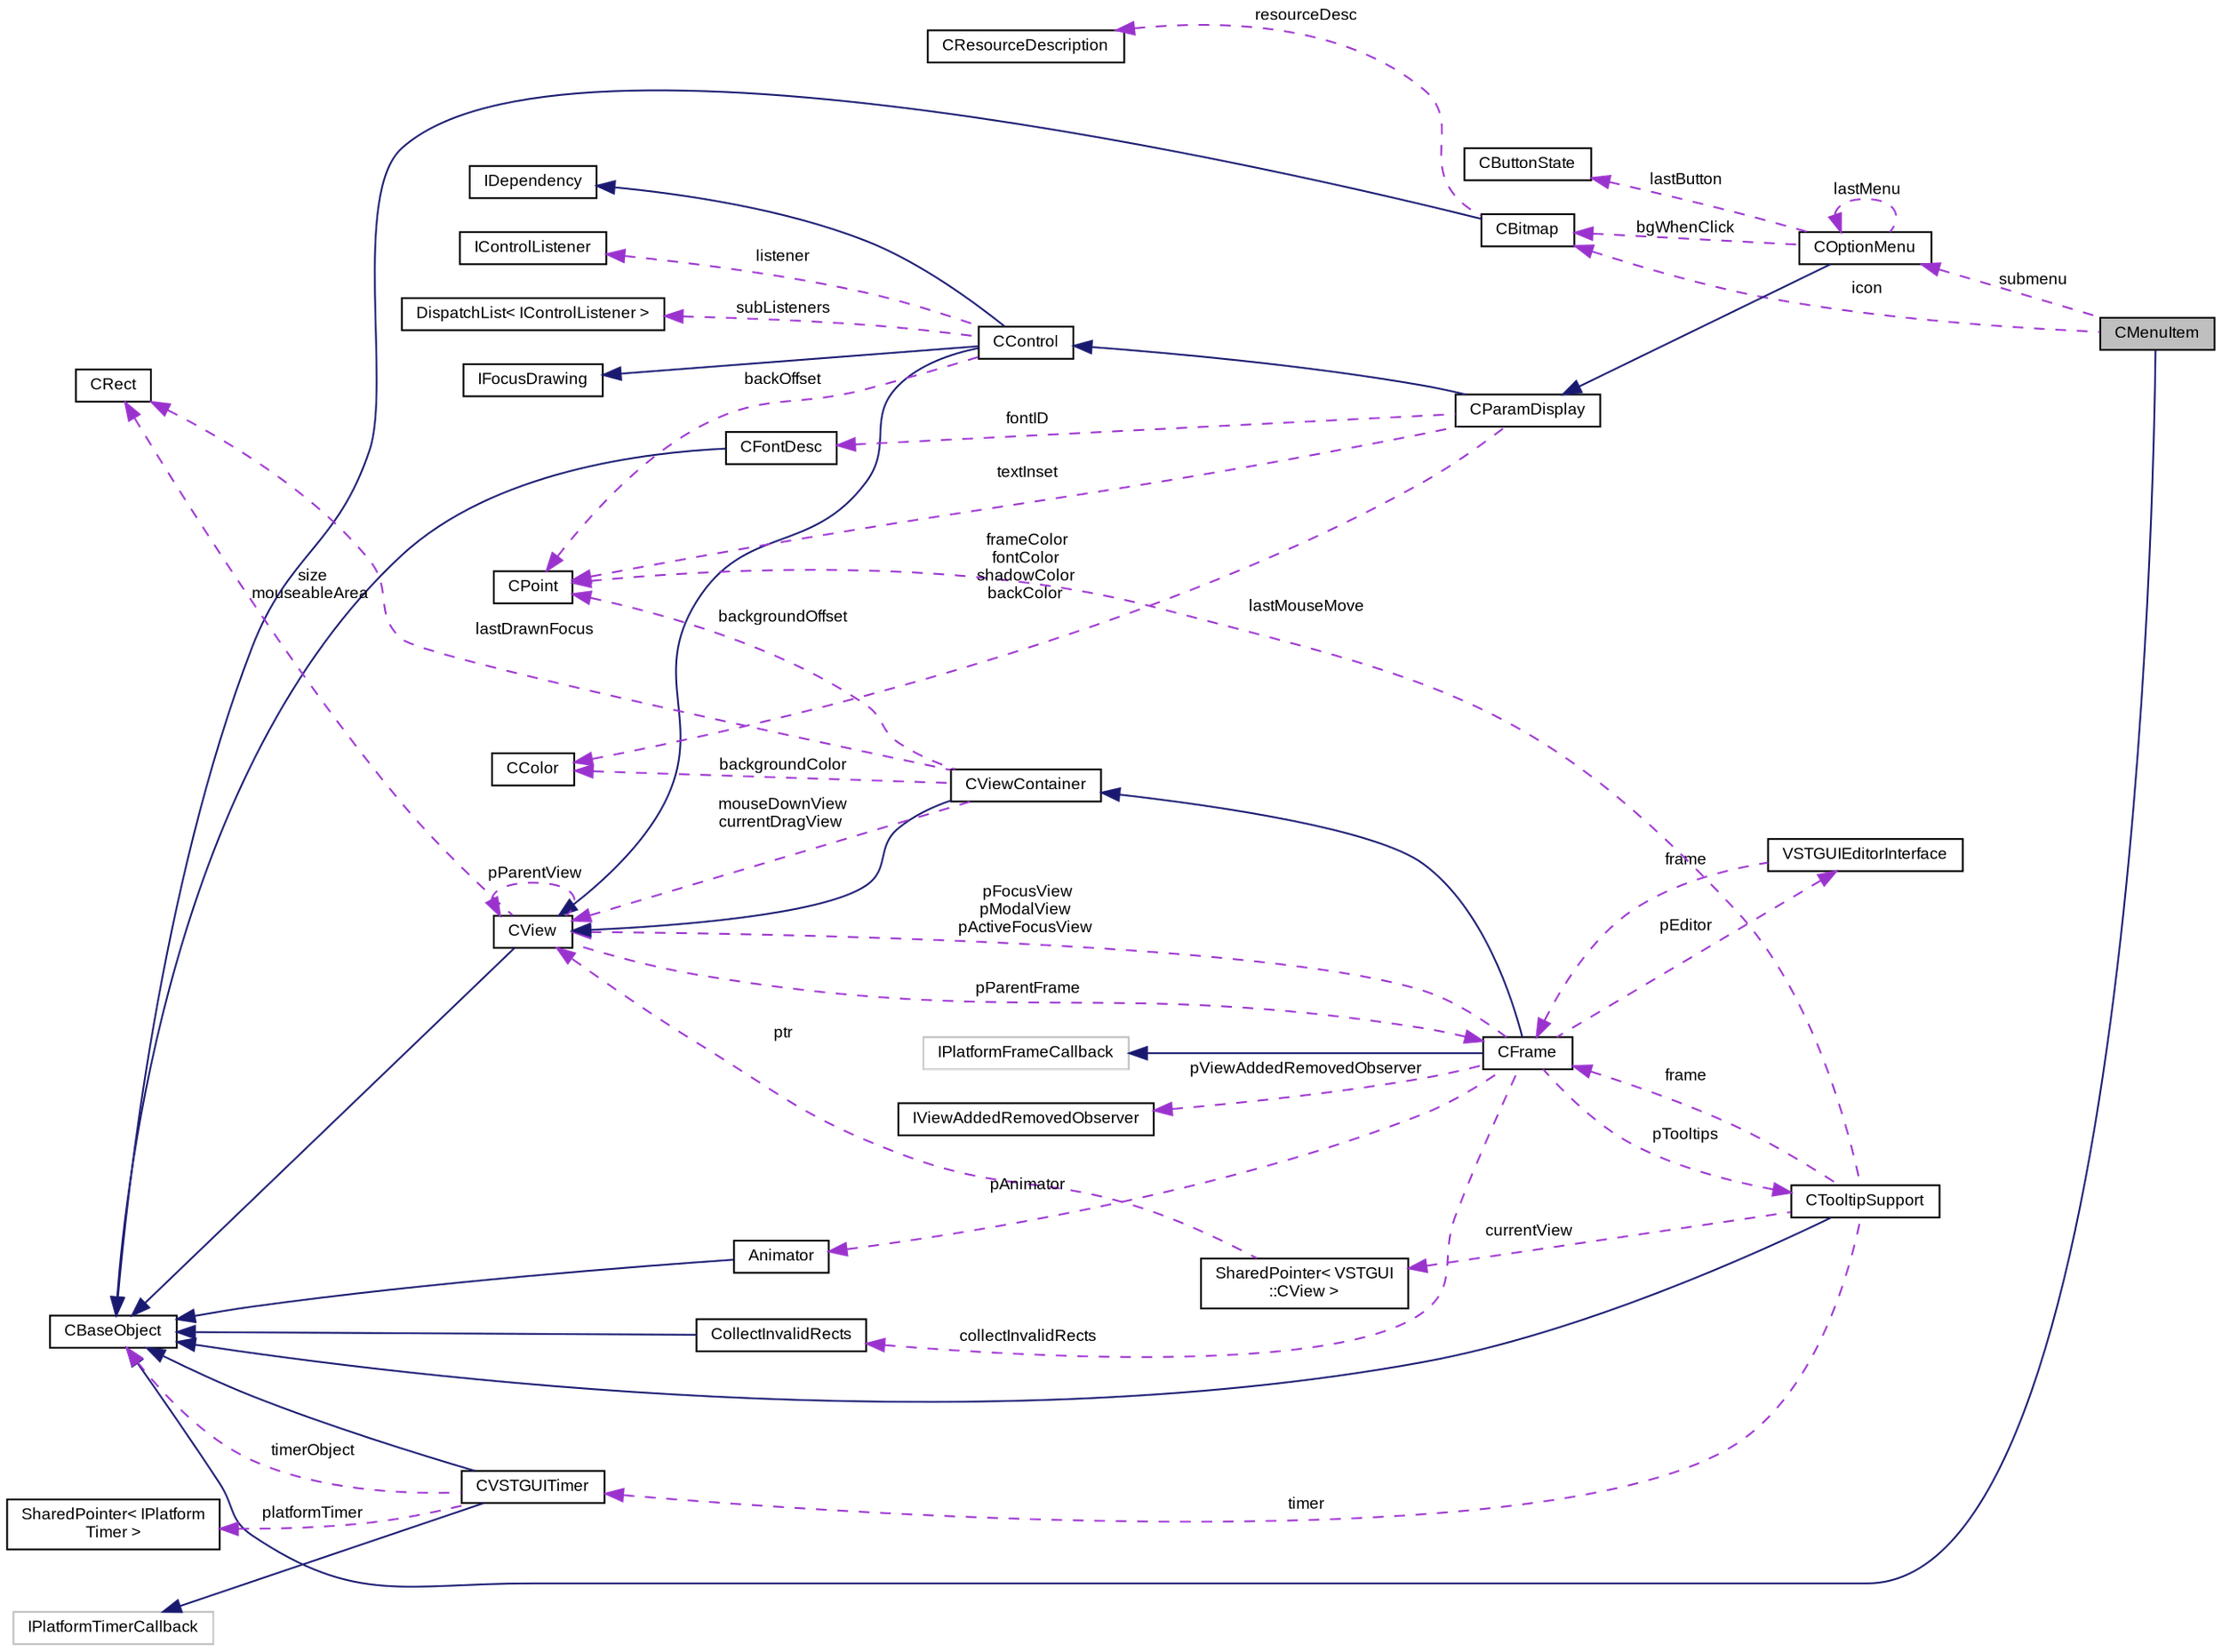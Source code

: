 digraph "CMenuItem"
{
  bgcolor="transparent";
  edge [fontname="Arial",fontsize="9",labelfontname="Arial",labelfontsize="9"];
  node [fontname="Arial",fontsize="9",shape=record];
  rankdir="LR";
  Node1 [label="CMenuItem",height=0.2,width=0.4,color="black", fillcolor="grey75", style="filled" fontcolor="black"];
  Node2 -> Node1 [dir="back",color="midnightblue",fontsize="9",style="solid",fontname="Arial"];
  Node2 [label="CBaseObject",height=0.2,width=0.4,color="black",URL="$class_v_s_t_g_u_i_1_1_c_base_object.html",tooltip="Base Object with reference counter. "];
  Node3 -> Node1 [dir="back",color="darkorchid3",fontsize="9",style="dashed",label=" icon" ,fontname="Arial"];
  Node3 [label="CBitmap",height=0.2,width=0.4,color="black",URL="$class_v_s_t_g_u_i_1_1_c_bitmap.html",tooltip="Encapsulates various platform depended kinds of bitmaps. "];
  Node2 -> Node3 [dir="back",color="midnightblue",fontsize="9",style="solid",fontname="Arial"];
  Node4 -> Node3 [dir="back",color="darkorchid3",fontsize="9",style="dashed",label=" resourceDesc" ,fontname="Arial"];
  Node4 [label="CResourceDescription",height=0.2,width=0.4,color="black",URL="$class_v_s_t_g_u_i_1_1_c_resource_description.html",tooltip="Describes a resource by name or by ID. "];
  Node5 -> Node1 [dir="back",color="darkorchid3",fontsize="9",style="dashed",label=" submenu" ,fontname="Arial"];
  Node5 [label="COptionMenu",height=0.2,width=0.4,color="black",URL="$class_v_s_t_g_u_i_1_1_c_option_menu.html",tooltip="a popup menu control "];
  Node6 -> Node5 [dir="back",color="midnightblue",fontsize="9",style="solid",fontname="Arial"];
  Node6 [label="CParamDisplay",height=0.2,width=0.4,color="black",URL="$class_v_s_t_g_u_i_1_1_c_param_display.html",tooltip="a parameter display "];
  Node7 -> Node6 [dir="back",color="midnightblue",fontsize="9",style="solid",fontname="Arial"];
  Node7 [label="CControl",height=0.2,width=0.4,color="black",URL="$class_v_s_t_g_u_i_1_1_c_control.html",tooltip="base class of all VSTGUI controls "];
  Node8 -> Node7 [dir="back",color="midnightblue",fontsize="9",style="solid",fontname="Arial"];
  Node8 [label="CView",height=0.2,width=0.4,color="black",URL="$class_v_s_t_g_u_i_1_1_c_view.html",tooltip="Base Class of all view objects. "];
  Node2 -> Node8 [dir="back",color="midnightblue",fontsize="9",style="solid",fontname="Arial"];
  Node9 -> Node8 [dir="back",color="darkorchid3",fontsize="9",style="dashed",label=" pParentFrame" ,fontname="Arial"];
  Node9 [label="CFrame",height=0.2,width=0.4,color="black",URL="$class_v_s_t_g_u_i_1_1_c_frame.html",tooltip="The CFrame is the parent container of all views. "];
  Node10 -> Node9 [dir="back",color="midnightblue",fontsize="9",style="solid",fontname="Arial"];
  Node10 [label="CViewContainer",height=0.2,width=0.4,color="black",URL="$class_v_s_t_g_u_i_1_1_c_view_container.html",tooltip="Container Class of CView objects. "];
  Node8 -> Node10 [dir="back",color="midnightblue",fontsize="9",style="solid",fontname="Arial"];
  Node8 -> Node10 [dir="back",color="darkorchid3",fontsize="9",style="dashed",label=" mouseDownView\ncurrentDragView" ,fontname="Arial"];
  Node11 -> Node10 [dir="back",color="darkorchid3",fontsize="9",style="dashed",label=" backgroundOffset" ,fontname="Arial"];
  Node11 [label="CPoint",height=0.2,width=0.4,color="black",URL="$struct_v_s_t_g_u_i_1_1_c_point.html",tooltip="Point structure. "];
  Node12 -> Node10 [dir="back",color="darkorchid3",fontsize="9",style="dashed",label=" backgroundColor" ,fontname="Arial"];
  Node12 [label="CColor",height=0.2,width=0.4,color="black",URL="$struct_v_s_t_g_u_i_1_1_c_color.html",tooltip="RGBA Color structure. "];
  Node13 -> Node10 [dir="back",color="darkorchid3",fontsize="9",style="dashed",label=" lastDrawnFocus" ,fontname="Arial"];
  Node13 [label="CRect",height=0.2,width=0.4,color="black",URL="$struct_v_s_t_g_u_i_1_1_c_rect.html",tooltip="Rect structure. "];
  Node14 -> Node9 [dir="back",color="midnightblue",fontsize="9",style="solid",fontname="Arial"];
  Node14 [label="IPlatformFrameCallback",height=0.2,width=0.4,color="grey75"];
  Node15 -> Node9 [dir="back",color="darkorchid3",fontsize="9",style="dashed",label=" pViewAddedRemovedObserver" ,fontname="Arial"];
  Node15 [label="IViewAddedRemovedObserver",height=0.2,width=0.4,color="black",URL="$class_v_s_t_g_u_i_1_1_i_view_added_removed_observer.html",tooltip="view added removed observer interface for CFrame "];
  Node8 -> Node9 [dir="back",color="darkorchid3",fontsize="9",style="dashed",label=" pFocusView\npModalView\npActiveFocusView" ,fontname="Arial"];
  Node16 -> Node9 [dir="back",color="darkorchid3",fontsize="9",style="dashed",label=" collectInvalidRects" ,fontname="Arial"];
  Node16 [label="CollectInvalidRects",height=0.2,width=0.4,color="black",URL="$struct_v_s_t_g_u_i_1_1_c_frame_1_1_collect_invalid_rects.html"];
  Node2 -> Node16 [dir="back",color="midnightblue",fontsize="9",style="solid",fontname="Arial"];
  Node17 -> Node9 [dir="back",color="darkorchid3",fontsize="9",style="dashed",label=" pAnimator" ,fontname="Arial"];
  Node17 [label="Animator",height=0.2,width=0.4,color="black",URL="$class_v_s_t_g_u_i_1_1_animation_1_1_animator.html",tooltip="Animation runner. "];
  Node2 -> Node17 [dir="back",color="midnightblue",fontsize="9",style="solid",fontname="Arial"];
  Node18 -> Node9 [dir="back",color="darkorchid3",fontsize="9",style="dashed",label=" pTooltips" ,fontname="Arial"];
  Node18 [label="CTooltipSupport",height=0.2,width=0.4,color="black",URL="$class_v_s_t_g_u_i_1_1_c_tooltip_support.html",tooltip="Generic Tooltip Support class. "];
  Node2 -> Node18 [dir="back",color="midnightblue",fontsize="9",style="solid",fontname="Arial"];
  Node9 -> Node18 [dir="back",color="darkorchid3",fontsize="9",style="dashed",label=" frame" ,fontname="Arial"];
  Node11 -> Node18 [dir="back",color="darkorchid3",fontsize="9",style="dashed",label=" lastMouseMove" ,fontname="Arial"];
  Node19 -> Node18 [dir="back",color="darkorchid3",fontsize="9",style="dashed",label=" timer" ,fontname="Arial"];
  Node19 [label="CVSTGUITimer",height=0.2,width=0.4,color="black",URL="$class_v_s_t_g_u_i_1_1_c_v_s_t_g_u_i_timer.html",tooltip="A timer class, which posts timer messages to CBaseObjects or calls a lambda function (c++11 only)..."];
  Node2 -> Node19 [dir="back",color="midnightblue",fontsize="9",style="solid",fontname="Arial"];
  Node20 -> Node19 [dir="back",color="midnightblue",fontsize="9",style="solid",fontname="Arial"];
  Node20 [label="IPlatformTimerCallback",height=0.2,width=0.4,color="grey75"];
  Node2 -> Node19 [dir="back",color="darkorchid3",fontsize="9",style="dashed",label=" timerObject" ,fontname="Arial"];
  Node21 -> Node19 [dir="back",color="darkorchid3",fontsize="9",style="dashed",label=" platformTimer" ,fontname="Arial"];
  Node21 [label="SharedPointer\< IPlatform\lTimer \>",height=0.2,width=0.4,color="black",URL="$class_v_s_t_g_u_i_1_1_shared_pointer.html"];
  Node22 -> Node18 [dir="back",color="darkorchid3",fontsize="9",style="dashed",label=" currentView" ,fontname="Arial"];
  Node22 [label="SharedPointer\< VSTGUI\l::CView \>",height=0.2,width=0.4,color="black",URL="$class_v_s_t_g_u_i_1_1_shared_pointer.html"];
  Node8 -> Node22 [dir="back",color="darkorchid3",fontsize="9",style="dashed",label=" ptr" ,fontname="Arial"];
  Node23 -> Node9 [dir="back",color="darkorchid3",fontsize="9",style="dashed",label=" pEditor" ,fontname="Arial"];
  Node23 [label="VSTGUIEditorInterface",height=0.2,width=0.4,color="black",URL="$class_v_s_t_g_u_i_1_1_v_s_t_g_u_i_editor_interface.html"];
  Node9 -> Node23 [dir="back",color="darkorchid3",fontsize="9",style="dashed",label=" frame" ,fontname="Arial"];
  Node8 -> Node8 [dir="back",color="darkorchid3",fontsize="9",style="dashed",label=" pParentView" ,fontname="Arial"];
  Node13 -> Node8 [dir="back",color="darkorchid3",fontsize="9",style="dashed",label=" size\nmouseableArea" ,fontname="Arial"];
  Node24 -> Node7 [dir="back",color="midnightblue",fontsize="9",style="solid",fontname="Arial"];
  Node24 [label="IFocusDrawing",height=0.2,width=0.4,color="black",URL="$class_v_s_t_g_u_i_1_1_i_focus_drawing.html",tooltip="Custom focus drawing interface. "];
  Node25 -> Node7 [dir="back",color="midnightblue",fontsize="9",style="solid",fontname="Arial"];
  Node25 [label="IDependency",height=0.2,width=0.4,color="black",URL="$class_v_s_t_g_u_i_1_1_i_dependency.html",tooltip="simple dependency between objects. "];
  Node26 -> Node7 [dir="back",color="darkorchid3",fontsize="9",style="dashed",label=" listener" ,fontname="Arial"];
  Node26 [label="IControlListener",height=0.2,width=0.4,color="black",URL="$class_v_s_t_g_u_i_1_1_i_control_listener.html"];
  Node27 -> Node7 [dir="back",color="darkorchid3",fontsize="9",style="dashed",label=" subListeners" ,fontname="Arial"];
  Node27 [label="DispatchList\< IControlListener \>",height=0.2,width=0.4,color="black",URL="$class_v_s_t_g_u_i_1_1_dispatch_list.html"];
  Node11 -> Node7 [dir="back",color="darkorchid3",fontsize="9",style="dashed",label=" backOffset" ,fontname="Arial"];
  Node28 -> Node6 [dir="back",color="darkorchid3",fontsize="9",style="dashed",label=" fontID" ,fontname="Arial"];
  Node28 [label="CFontDesc",height=0.2,width=0.4,color="black",URL="$class_v_s_t_g_u_i_1_1_c_font_desc.html",tooltip="font class "];
  Node2 -> Node28 [dir="back",color="midnightblue",fontsize="9",style="solid",fontname="Arial"];
  Node11 -> Node6 [dir="back",color="darkorchid3",fontsize="9",style="dashed",label=" textInset" ,fontname="Arial"];
  Node12 -> Node6 [dir="back",color="darkorchid3",fontsize="9",style="dashed",label=" frameColor\nfontColor\nshadowColor\nbackColor" ,fontname="Arial"];
  Node29 -> Node5 [dir="back",color="darkorchid3",fontsize="9",style="dashed",label=" lastButton" ,fontname="Arial"];
  Node29 [label="CButtonState",height=0.2,width=0.4,color="black",URL="$struct_v_s_t_g_u_i_1_1_c_button_state.html",tooltip="Button and Modifier state. "];
  Node5 -> Node5 [dir="back",color="darkorchid3",fontsize="9",style="dashed",label=" lastMenu" ,fontname="Arial"];
  Node3 -> Node5 [dir="back",color="darkorchid3",fontsize="9",style="dashed",label=" bgWhenClick" ,fontname="Arial"];
}
